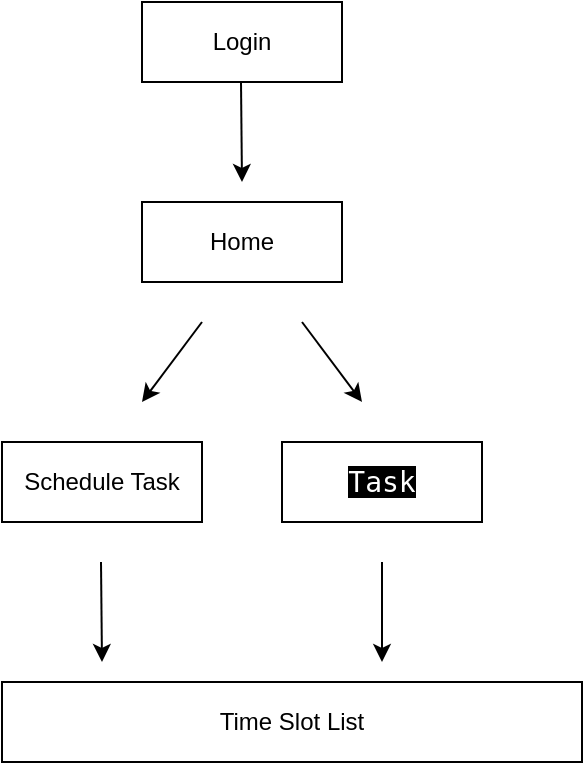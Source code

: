 <mxfile>
    <diagram id="CuRUWF3etN3Yj6boh20D" name="ページ1">
        <mxGraphModel dx="902" dy="467" grid="1" gridSize="10" guides="1" tooltips="1" connect="1" arrows="1" fold="1" page="1" pageScale="1" pageWidth="827" pageHeight="1169" math="0" shadow="0">
            <root>
                <mxCell id="0"/>
                <mxCell id="1" parent="0"/>
                <mxCell id="3" value="Home" style="whiteSpace=wrap;html=1;align=center;" parent="1" vertex="1">
                    <mxGeometry x="260" y="220" width="100" height="40" as="geometry"/>
                </mxCell>
                <mxCell id="4" value="" style="endArrow=classic;html=1;fontStyle=0" parent="1" edge="1">
                    <mxGeometry width="50" height="50" relative="1" as="geometry">
                        <mxPoint x="290" y="280" as="sourcePoint"/>
                        <mxPoint x="260" y="320" as="targetPoint"/>
                        <Array as="points"/>
                    </mxGeometry>
                </mxCell>
                <mxCell id="5" value="Login" style="whiteSpace=wrap;html=1;align=center;" parent="1" vertex="1">
                    <mxGeometry x="260" y="120" width="100" height="40" as="geometry"/>
                </mxCell>
                <mxCell id="9" value="" style="endArrow=classic;html=1;fontStyle=0" parent="1" edge="1">
                    <mxGeometry width="50" height="50" relative="1" as="geometry">
                        <mxPoint x="309.5" y="160" as="sourcePoint"/>
                        <mxPoint x="310" y="210" as="targetPoint"/>
                        <Array as="points">
                            <mxPoint x="309.5" y="160"/>
                        </Array>
                    </mxGeometry>
                </mxCell>
                <mxCell id="12" value="" style="endArrow=classic;html=1;fontStyle=0" parent="1" edge="1">
                    <mxGeometry width="50" height="50" relative="1" as="geometry">
                        <mxPoint x="239.5" y="400" as="sourcePoint"/>
                        <mxPoint x="240" y="450" as="targetPoint"/>
                        <Array as="points">
                            <mxPoint x="239.5" y="400"/>
                        </Array>
                    </mxGeometry>
                </mxCell>
                <mxCell id="13" value="Time Slot List" style="whiteSpace=wrap;html=1;align=center;" parent="1" vertex="1">
                    <mxGeometry x="190" y="460" width="290" height="40" as="geometry"/>
                </mxCell>
                <mxCell id="14" value="&lt;span style=&quot;color: rgb(255, 255, 255); font-family: &amp;quot;Söhne Mono&amp;quot;, Monaco, &amp;quot;Andale Mono&amp;quot;, &amp;quot;Ubuntu Mono&amp;quot;, monospace; font-size: 14px; text-align: left; background-color: rgb(0, 0, 0);&quot;&gt;Task &lt;/span&gt;" style="whiteSpace=wrap;html=1;align=center;" parent="1" vertex="1">
                    <mxGeometry x="330" y="340" width="100" height="40" as="geometry"/>
                </mxCell>
                <mxCell id="16" value="" style="endArrow=classic;html=1;fontStyle=1" parent="1" edge="1">
                    <mxGeometry width="50" height="50" relative="1" as="geometry">
                        <mxPoint x="340" y="280" as="sourcePoint"/>
                        <mxPoint x="370" y="320" as="targetPoint"/>
                        <Array as="points"/>
                    </mxGeometry>
                </mxCell>
                <mxCell id="17" value="Schedule Task" style="whiteSpace=wrap;html=1;align=center;" parent="1" vertex="1">
                    <mxGeometry x="190" y="340" width="100" height="40" as="geometry"/>
                </mxCell>
                <mxCell id="18" value="" style="endArrow=classic;html=1;fontStyle=0" parent="1" edge="1">
                    <mxGeometry width="50" height="50" relative="1" as="geometry">
                        <mxPoint x="380" y="400" as="sourcePoint"/>
                        <mxPoint x="380" y="450" as="targetPoint"/>
                        <Array as="points">
                            <mxPoint x="380" y="400"/>
                        </Array>
                    </mxGeometry>
                </mxCell>
            </root>
        </mxGraphModel>
    </diagram>
</mxfile>